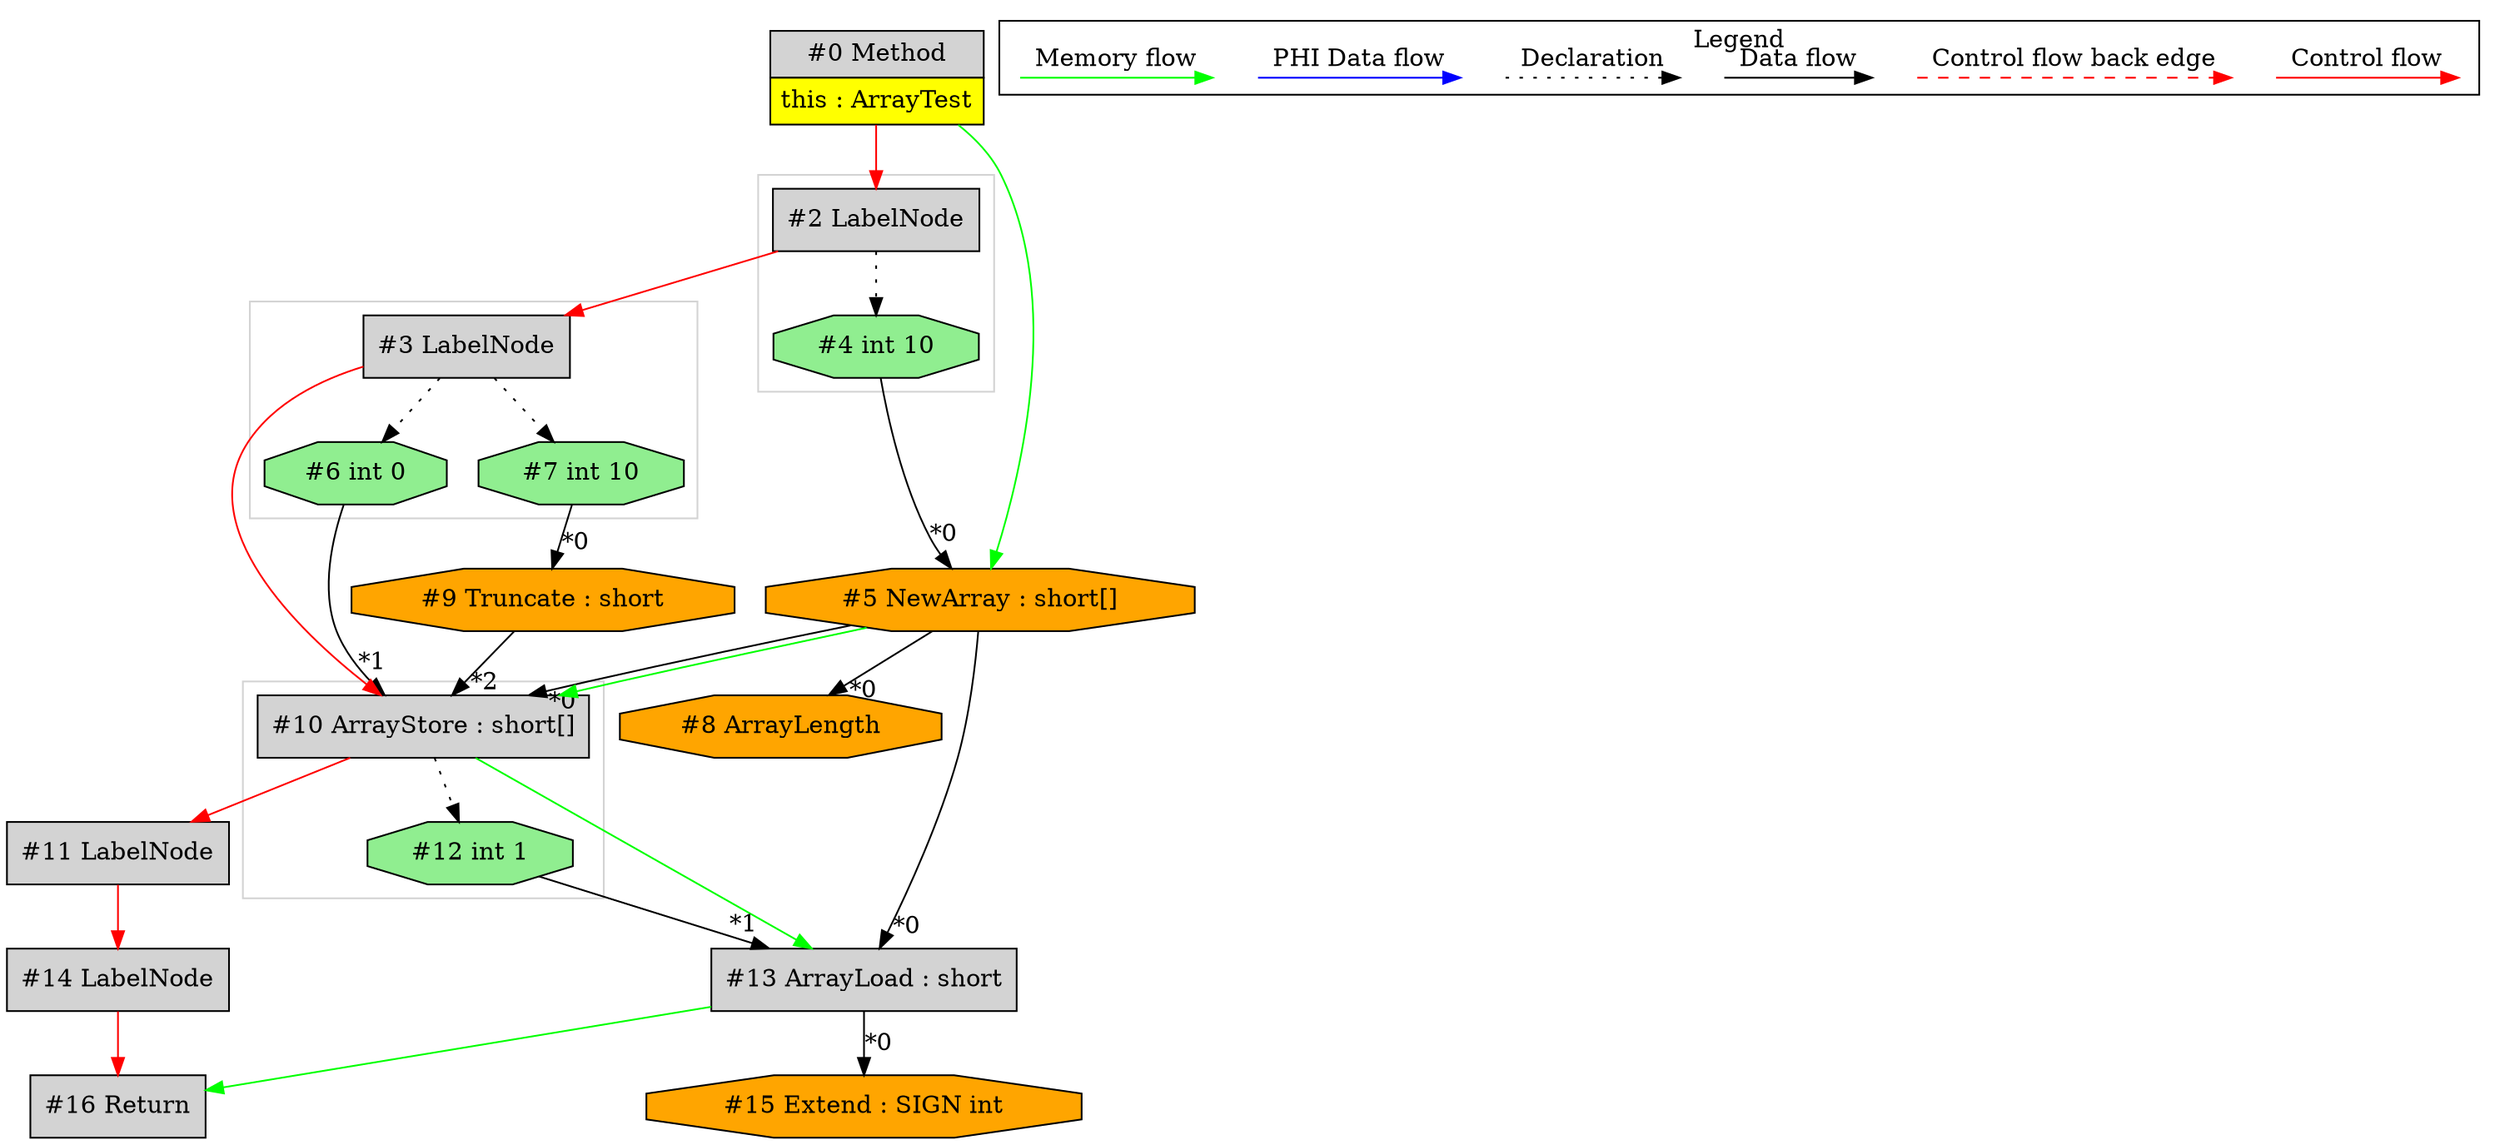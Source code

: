 digraph {
 ordering="in";
 node0[margin="0", label=<<table border="0" cellborder="1" cellspacing="0" cellpadding="5"><tr><td colspan="1">#0 Method</td></tr><tr><td port="prj1" bgcolor="yellow">this : ArrayTest</td></tr></table>>,shape=none, fillcolor=lightgrey, style=filled];
 node2[label="#2 LabelNode",shape=box, fillcolor=lightgrey, style=filled];
 node0 -> node2[labeldistance=2, color=red, fontcolor=red];
 node4[label="#4 int 10",shape=octagon, fillcolor=lightgreen, style=filled];
 node2 -> node4[style=dotted];
 node5[label="#5 NewArray : short[]",shape=octagon, fillcolor=orange, style=filled];
 node4 -> node5[headlabel="*0", labeldistance=2];
 node0 -> node5[labeldistance=2, color=green, constraint=false];
 node8[label="#8 ArrayLength",shape=octagon, fillcolor=orange, style=filled];
 node5 -> node8[headlabel="*0", labeldistance=2];
 node10[label="#10 ArrayStore : short[]",shape=box, fillcolor=lightgrey, style=filled];
 node5 -> node10[headlabel="*0", labeldistance=2];
 node6 -> node10[headlabel="*1", labeldistance=2];
 node9 -> node10[headlabel="*2", labeldistance=2];
 node5 -> node10[labeldistance=2, color=green, constraint=false];
 node3 -> node10[labeldistance=2, color=red, fontcolor=red];
 node3[label="#3 LabelNode",shape=box, fillcolor=lightgrey, style=filled];
 node2 -> node3[labeldistance=2, color=red, fontcolor=red];
 node7[label="#7 int 10",shape=octagon, fillcolor=lightgreen, style=filled];
 node3 -> node7[style=dotted];
 node9[label="#9 Truncate : short",shape=octagon, fillcolor=orange, style=filled];
 node7 -> node9[headlabel="*0", labeldistance=2];
 node6[label="#6 int 0",shape=octagon, fillcolor=lightgreen, style=filled];
 node3 -> node6[style=dotted];
 node11[label="#11 LabelNode",shape=box, fillcolor=lightgrey, style=filled];
 node10 -> node11[labeldistance=2, color=red, fontcolor=red];
 node14[label="#14 LabelNode",shape=box, fillcolor=lightgrey, style=filled];
 node11 -> node14[labeldistance=2, color=red, fontcolor=red];
 node16[label="#16 Return",shape=box, fillcolor=lightgrey, style=filled];
 node14 -> node16[labeldistance=2, color=red, fontcolor=red];
 node13 -> node16[labeldistance=2, color=green, constraint=false];
 node13[label="#13 ArrayLoad : short",shape=box, fillcolor=lightgrey, style=filled];
 node5 -> node13[headlabel="*0", labeldistance=2];
 node12 -> node13[headlabel="*1", labeldistance=2];
 node10 -> node13[labeldistance=2, color=green, constraint=false];
 node12[label="#12 int 1",shape=octagon, fillcolor=lightgreen, style=filled];
 node10 -> node12[style=dotted];
 node15[label="#15 Extend : SIGN int",shape=octagon, fillcolor=orange, style=filled];
 node13 -> node15[headlabel="*0", labeldistance=2];
 subgraph cluster_0 {
  color=lightgray;
  node3;
  node6;
  node7;
 }
 subgraph cluster_1 {
  color=lightgray;
  node10;
  node12;
 }
 subgraph cluster_2 {
  color=lightgray;
  node2;
  node4;
 }
 subgraph cluster_000 {
  label = "Legend";
  node [shape=point]
  {
   rank=same;
   c0 [style = invis];
   c1 [style = invis];
   c2 [style = invis];
   c3 [style = invis];
   d0 [style = invis];
   d1 [style = invis];
   d2 [style = invis];
   d3 [style = invis];
   d4 [style = invis];
   d5 [style = invis];
   d6 [style = invis];
   d7 [style = invis];
  }
  c0 -> c1 [label="Control flow", style=solid, color=red]
  c2 -> c3 [label="Control flow back edge", style=dashed, color=red]
  d0 -> d1 [label="Data flow"]
  d2 -> d3 [label="Declaration", style=dotted]
  d4 -> d5 [label="PHI Data flow", color=blue]
  d6 -> d7 [label="Memory flow", color=green]
 }

}
